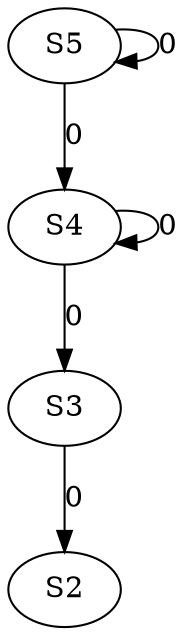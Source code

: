 strict digraph {
	S3 -> S2 [ label = 0 ];
	S4 -> S3 [ label = 0 ];
	S4 -> S4 [ label = 0 ];
	S5 -> S5 [ label = 0 ];
	S5 -> S4 [ label = 0 ];
}